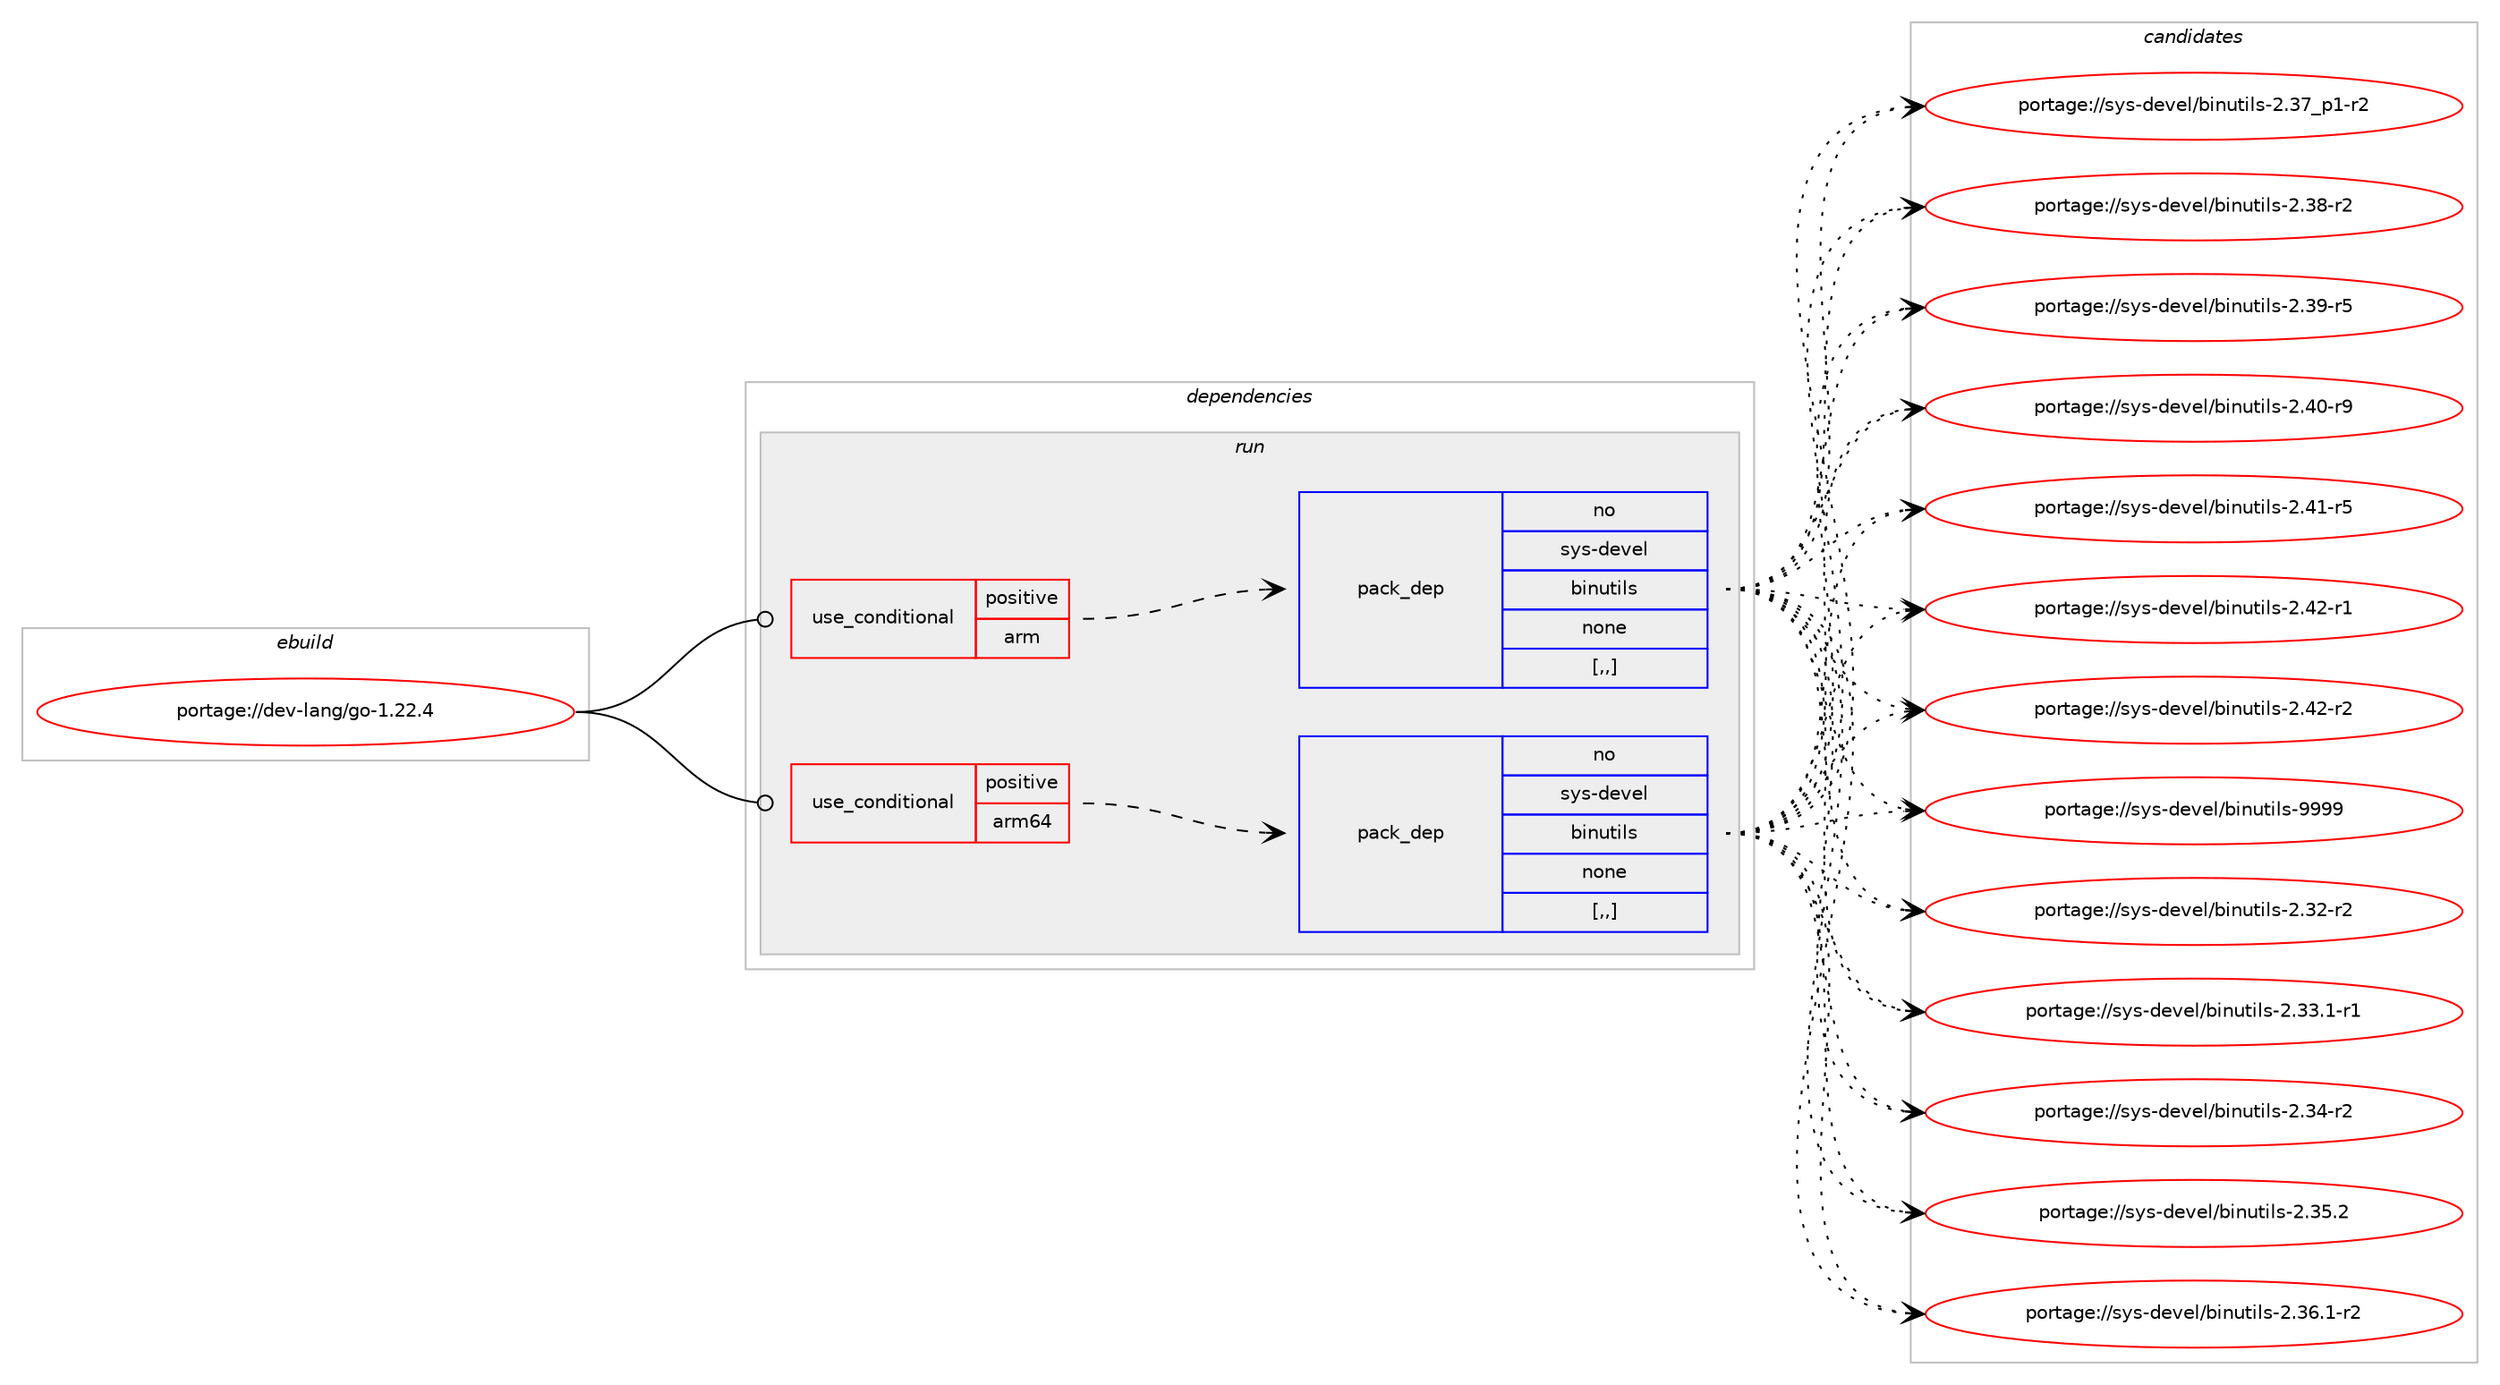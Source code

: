 digraph prolog {

# *************
# Graph options
# *************

newrank=true;
concentrate=true;
compound=true;
graph [rankdir=LR,fontname=Helvetica,fontsize=10,ranksep=1.5];#, ranksep=2.5, nodesep=0.2];
edge  [arrowhead=vee];
node  [fontname=Helvetica,fontsize=10];

# **********
# The ebuild
# **********

subgraph cluster_leftcol {
color=gray;
rank=same;
label=<<i>ebuild</i>>;
id [label="portage://dev-lang/go-1.22.4", color=red, width=4, href="../dev-lang/go-1.22.4.svg"];
}

# ****************
# The dependencies
# ****************

subgraph cluster_midcol {
color=gray;
label=<<i>dependencies</i>>;
subgraph cluster_compile {
fillcolor="#eeeeee";
style=filled;
label=<<i>compile</i>>;
}
subgraph cluster_compileandrun {
fillcolor="#eeeeee";
style=filled;
label=<<i>compile and run</i>>;
}
subgraph cluster_run {
fillcolor="#eeeeee";
style=filled;
label=<<i>run</i>>;
subgraph cond22337 {
dependency96803 [label=<<TABLE BORDER="0" CELLBORDER="1" CELLSPACING="0" CELLPADDING="4"><TR><TD ROWSPAN="3" CELLPADDING="10">use_conditional</TD></TR><TR><TD>positive</TD></TR><TR><TD>arm</TD></TR></TABLE>>, shape=none, color=red];
subgraph pack73430 {
dependency96804 [label=<<TABLE BORDER="0" CELLBORDER="1" CELLSPACING="0" CELLPADDING="4" WIDTH="220"><TR><TD ROWSPAN="6" CELLPADDING="30">pack_dep</TD></TR><TR><TD WIDTH="110">no</TD></TR><TR><TD>sys-devel</TD></TR><TR><TD>binutils</TD></TR><TR><TD>none</TD></TR><TR><TD>[,,]</TD></TR></TABLE>>, shape=none, color=blue];
}
dependency96803:e -> dependency96804:w [weight=20,style="dashed",arrowhead="vee"];
}
id:e -> dependency96803:w [weight=20,style="solid",arrowhead="odot"];
subgraph cond22338 {
dependency96805 [label=<<TABLE BORDER="0" CELLBORDER="1" CELLSPACING="0" CELLPADDING="4"><TR><TD ROWSPAN="3" CELLPADDING="10">use_conditional</TD></TR><TR><TD>positive</TD></TR><TR><TD>arm64</TD></TR></TABLE>>, shape=none, color=red];
subgraph pack73431 {
dependency96806 [label=<<TABLE BORDER="0" CELLBORDER="1" CELLSPACING="0" CELLPADDING="4" WIDTH="220"><TR><TD ROWSPAN="6" CELLPADDING="30">pack_dep</TD></TR><TR><TD WIDTH="110">no</TD></TR><TR><TD>sys-devel</TD></TR><TR><TD>binutils</TD></TR><TR><TD>none</TD></TR><TR><TD>[,,]</TD></TR></TABLE>>, shape=none, color=blue];
}
dependency96805:e -> dependency96806:w [weight=20,style="dashed",arrowhead="vee"];
}
id:e -> dependency96805:w [weight=20,style="solid",arrowhead="odot"];
}
}

# **************
# The candidates
# **************

subgraph cluster_choices {
rank=same;
color=gray;
label=<<i>candidates</i>>;

subgraph choice73430 {
color=black;
nodesep=1;
choice11512111545100101118101108479810511011711610510811545504651504511450 [label="portage://sys-devel/binutils-2.32-r2", color=red, width=4,href="../sys-devel/binutils-2.32-r2.svg"];
choice115121115451001011181011084798105110117116105108115455046515146494511449 [label="portage://sys-devel/binutils-2.33.1-r1", color=red, width=4,href="../sys-devel/binutils-2.33.1-r1.svg"];
choice11512111545100101118101108479810511011711610510811545504651524511450 [label="portage://sys-devel/binutils-2.34-r2", color=red, width=4,href="../sys-devel/binutils-2.34-r2.svg"];
choice11512111545100101118101108479810511011711610510811545504651534650 [label="portage://sys-devel/binutils-2.35.2", color=red, width=4,href="../sys-devel/binutils-2.35.2.svg"];
choice115121115451001011181011084798105110117116105108115455046515446494511450 [label="portage://sys-devel/binutils-2.36.1-r2", color=red, width=4,href="../sys-devel/binutils-2.36.1-r2.svg"];
choice115121115451001011181011084798105110117116105108115455046515595112494511450 [label="portage://sys-devel/binutils-2.37_p1-r2", color=red, width=4,href="../sys-devel/binutils-2.37_p1-r2.svg"];
choice11512111545100101118101108479810511011711610510811545504651564511450 [label="portage://sys-devel/binutils-2.38-r2", color=red, width=4,href="../sys-devel/binutils-2.38-r2.svg"];
choice11512111545100101118101108479810511011711610510811545504651574511453 [label="portage://sys-devel/binutils-2.39-r5", color=red, width=4,href="../sys-devel/binutils-2.39-r5.svg"];
choice11512111545100101118101108479810511011711610510811545504652484511457 [label="portage://sys-devel/binutils-2.40-r9", color=red, width=4,href="../sys-devel/binutils-2.40-r9.svg"];
choice11512111545100101118101108479810511011711610510811545504652494511453 [label="portage://sys-devel/binutils-2.41-r5", color=red, width=4,href="../sys-devel/binutils-2.41-r5.svg"];
choice11512111545100101118101108479810511011711610510811545504652504511449 [label="portage://sys-devel/binutils-2.42-r1", color=red, width=4,href="../sys-devel/binutils-2.42-r1.svg"];
choice11512111545100101118101108479810511011711610510811545504652504511450 [label="portage://sys-devel/binutils-2.42-r2", color=red, width=4,href="../sys-devel/binutils-2.42-r2.svg"];
choice1151211154510010111810110847981051101171161051081154557575757 [label="portage://sys-devel/binutils-9999", color=red, width=4,href="../sys-devel/binutils-9999.svg"];
dependency96804:e -> choice11512111545100101118101108479810511011711610510811545504651504511450:w [style=dotted,weight="100"];
dependency96804:e -> choice115121115451001011181011084798105110117116105108115455046515146494511449:w [style=dotted,weight="100"];
dependency96804:e -> choice11512111545100101118101108479810511011711610510811545504651524511450:w [style=dotted,weight="100"];
dependency96804:e -> choice11512111545100101118101108479810511011711610510811545504651534650:w [style=dotted,weight="100"];
dependency96804:e -> choice115121115451001011181011084798105110117116105108115455046515446494511450:w [style=dotted,weight="100"];
dependency96804:e -> choice115121115451001011181011084798105110117116105108115455046515595112494511450:w [style=dotted,weight="100"];
dependency96804:e -> choice11512111545100101118101108479810511011711610510811545504651564511450:w [style=dotted,weight="100"];
dependency96804:e -> choice11512111545100101118101108479810511011711610510811545504651574511453:w [style=dotted,weight="100"];
dependency96804:e -> choice11512111545100101118101108479810511011711610510811545504652484511457:w [style=dotted,weight="100"];
dependency96804:e -> choice11512111545100101118101108479810511011711610510811545504652494511453:w [style=dotted,weight="100"];
dependency96804:e -> choice11512111545100101118101108479810511011711610510811545504652504511449:w [style=dotted,weight="100"];
dependency96804:e -> choice11512111545100101118101108479810511011711610510811545504652504511450:w [style=dotted,weight="100"];
dependency96804:e -> choice1151211154510010111810110847981051101171161051081154557575757:w [style=dotted,weight="100"];
}
subgraph choice73431 {
color=black;
nodesep=1;
choice11512111545100101118101108479810511011711610510811545504651504511450 [label="portage://sys-devel/binutils-2.32-r2", color=red, width=4,href="../sys-devel/binutils-2.32-r2.svg"];
choice115121115451001011181011084798105110117116105108115455046515146494511449 [label="portage://sys-devel/binutils-2.33.1-r1", color=red, width=4,href="../sys-devel/binutils-2.33.1-r1.svg"];
choice11512111545100101118101108479810511011711610510811545504651524511450 [label="portage://sys-devel/binutils-2.34-r2", color=red, width=4,href="../sys-devel/binutils-2.34-r2.svg"];
choice11512111545100101118101108479810511011711610510811545504651534650 [label="portage://sys-devel/binutils-2.35.2", color=red, width=4,href="../sys-devel/binutils-2.35.2.svg"];
choice115121115451001011181011084798105110117116105108115455046515446494511450 [label="portage://sys-devel/binutils-2.36.1-r2", color=red, width=4,href="../sys-devel/binutils-2.36.1-r2.svg"];
choice115121115451001011181011084798105110117116105108115455046515595112494511450 [label="portage://sys-devel/binutils-2.37_p1-r2", color=red, width=4,href="../sys-devel/binutils-2.37_p1-r2.svg"];
choice11512111545100101118101108479810511011711610510811545504651564511450 [label="portage://sys-devel/binutils-2.38-r2", color=red, width=4,href="../sys-devel/binutils-2.38-r2.svg"];
choice11512111545100101118101108479810511011711610510811545504651574511453 [label="portage://sys-devel/binutils-2.39-r5", color=red, width=4,href="../sys-devel/binutils-2.39-r5.svg"];
choice11512111545100101118101108479810511011711610510811545504652484511457 [label="portage://sys-devel/binutils-2.40-r9", color=red, width=4,href="../sys-devel/binutils-2.40-r9.svg"];
choice11512111545100101118101108479810511011711610510811545504652494511453 [label="portage://sys-devel/binutils-2.41-r5", color=red, width=4,href="../sys-devel/binutils-2.41-r5.svg"];
choice11512111545100101118101108479810511011711610510811545504652504511449 [label="portage://sys-devel/binutils-2.42-r1", color=red, width=4,href="../sys-devel/binutils-2.42-r1.svg"];
choice11512111545100101118101108479810511011711610510811545504652504511450 [label="portage://sys-devel/binutils-2.42-r2", color=red, width=4,href="../sys-devel/binutils-2.42-r2.svg"];
choice1151211154510010111810110847981051101171161051081154557575757 [label="portage://sys-devel/binutils-9999", color=red, width=4,href="../sys-devel/binutils-9999.svg"];
dependency96806:e -> choice11512111545100101118101108479810511011711610510811545504651504511450:w [style=dotted,weight="100"];
dependency96806:e -> choice115121115451001011181011084798105110117116105108115455046515146494511449:w [style=dotted,weight="100"];
dependency96806:e -> choice11512111545100101118101108479810511011711610510811545504651524511450:w [style=dotted,weight="100"];
dependency96806:e -> choice11512111545100101118101108479810511011711610510811545504651534650:w [style=dotted,weight="100"];
dependency96806:e -> choice115121115451001011181011084798105110117116105108115455046515446494511450:w [style=dotted,weight="100"];
dependency96806:e -> choice115121115451001011181011084798105110117116105108115455046515595112494511450:w [style=dotted,weight="100"];
dependency96806:e -> choice11512111545100101118101108479810511011711610510811545504651564511450:w [style=dotted,weight="100"];
dependency96806:e -> choice11512111545100101118101108479810511011711610510811545504651574511453:w [style=dotted,weight="100"];
dependency96806:e -> choice11512111545100101118101108479810511011711610510811545504652484511457:w [style=dotted,weight="100"];
dependency96806:e -> choice11512111545100101118101108479810511011711610510811545504652494511453:w [style=dotted,weight="100"];
dependency96806:e -> choice11512111545100101118101108479810511011711610510811545504652504511449:w [style=dotted,weight="100"];
dependency96806:e -> choice11512111545100101118101108479810511011711610510811545504652504511450:w [style=dotted,weight="100"];
dependency96806:e -> choice1151211154510010111810110847981051101171161051081154557575757:w [style=dotted,weight="100"];
}
}

}
